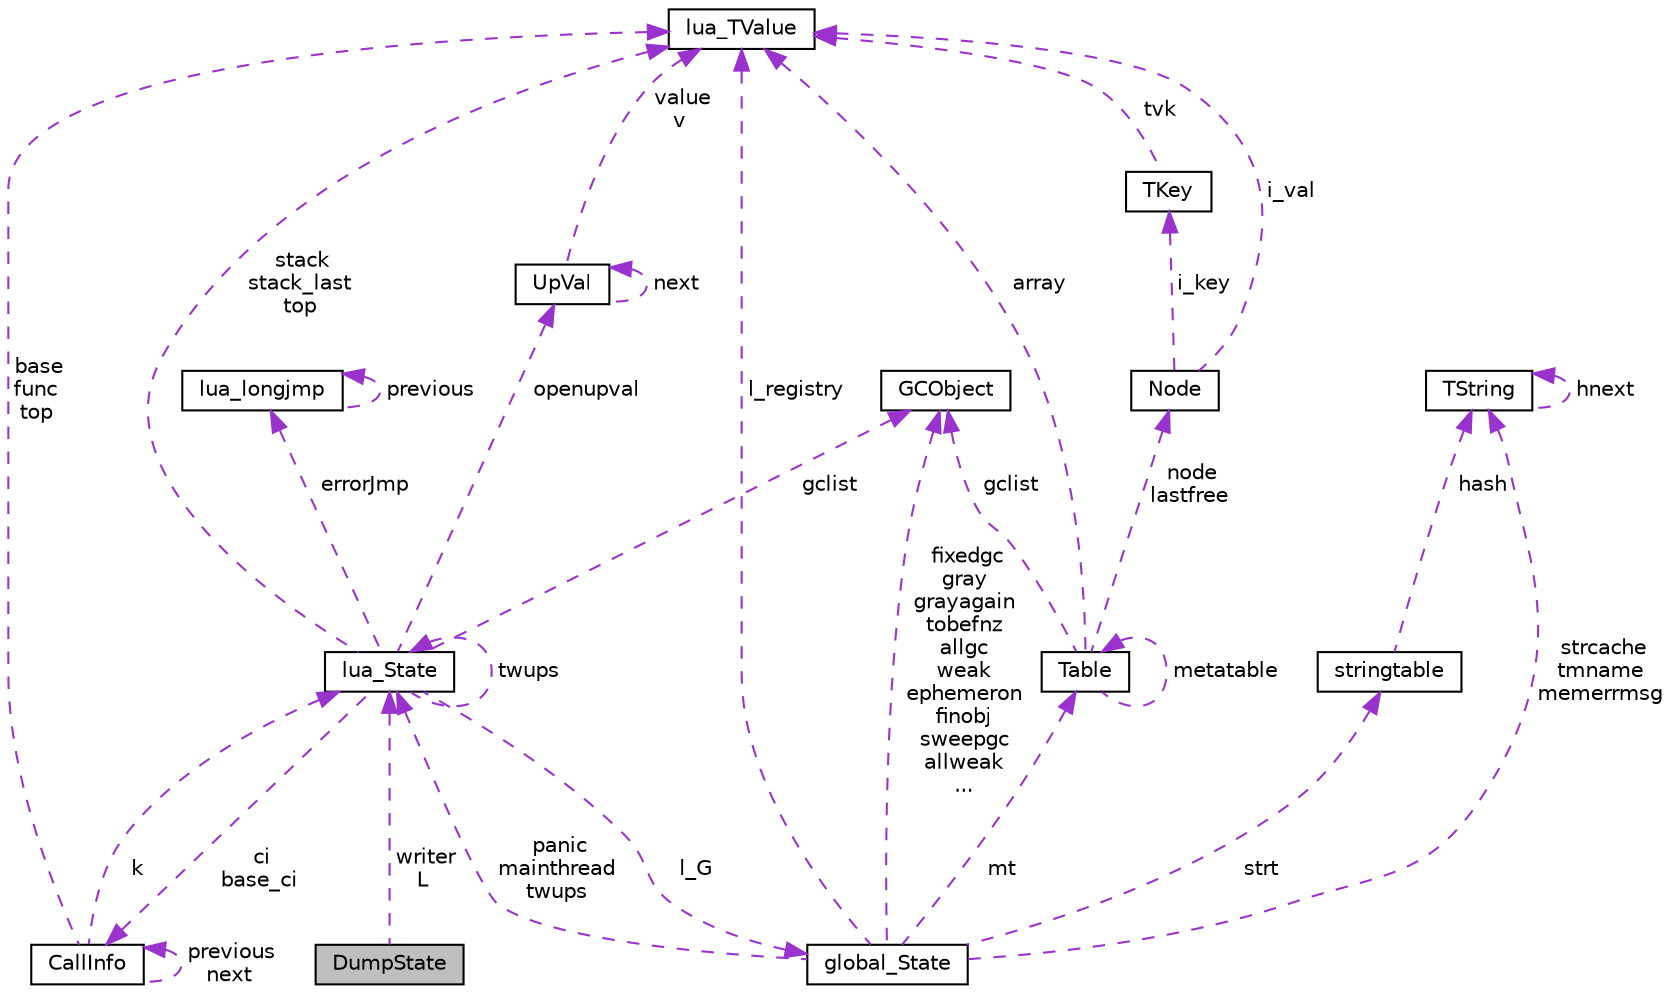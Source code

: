 digraph "DumpState"
{
 // LATEX_PDF_SIZE
  edge [fontname="Helvetica",fontsize="10",labelfontname="Helvetica",labelfontsize="10"];
  node [fontname="Helvetica",fontsize="10",shape=record];
  Node1 [label="DumpState",height=0.2,width=0.4,color="black", fillcolor="grey75", style="filled", fontcolor="black",tooltip=" "];
  Node2 -> Node1 [dir="back",color="darkorchid3",fontsize="10",style="dashed",label=" writer\nL" ,fontname="Helvetica"];
  Node2 [label="lua_State",height=0.2,width=0.4,color="black", fillcolor="white", style="filled",URL="$structlua___state.html",tooltip=" "];
  Node3 -> Node2 [dir="back",color="darkorchid3",fontsize="10",style="dashed",label=" openupval" ,fontname="Helvetica"];
  Node3 [label="UpVal",height=0.2,width=0.4,color="black", fillcolor="white", style="filled",URL="$struct_up_val.html",tooltip=" "];
  Node3 -> Node3 [dir="back",color="darkorchid3",fontsize="10",style="dashed",label=" next" ,fontname="Helvetica"];
  Node4 -> Node3 [dir="back",color="darkorchid3",fontsize="10",style="dashed",label=" value\nv" ,fontname="Helvetica"];
  Node4 [label="lua_TValue",height=0.2,width=0.4,color="black", fillcolor="white", style="filled",URL="$structlua___t_value.html",tooltip=" "];
  Node4 -> Node2 [dir="back",color="darkorchid3",fontsize="10",style="dashed",label=" stack\nstack_last\ntop" ,fontname="Helvetica"];
  Node5 -> Node2 [dir="back",color="darkorchid3",fontsize="10",style="dashed",label=" errorJmp" ,fontname="Helvetica"];
  Node5 [label="lua_longjmp",height=0.2,width=0.4,color="black", fillcolor="white", style="filled",URL="$structlua__longjmp.html",tooltip=" "];
  Node5 -> Node5 [dir="back",color="darkorchid3",fontsize="10",style="dashed",label=" previous" ,fontname="Helvetica"];
  Node6 -> Node2 [dir="back",color="darkorchid3",fontsize="10",style="dashed",label=" l_G" ,fontname="Helvetica"];
  Node6 [label="global_State",height=0.2,width=0.4,color="black", fillcolor="white", style="filled",URL="$structglobal___state.html",tooltip=" "];
  Node4 -> Node6 [dir="back",color="darkorchid3",fontsize="10",style="dashed",label=" l_registry" ,fontname="Helvetica"];
  Node7 -> Node6 [dir="back",color="darkorchid3",fontsize="10",style="dashed",label=" strt" ,fontname="Helvetica"];
  Node7 [label="stringtable",height=0.2,width=0.4,color="black", fillcolor="white", style="filled",URL="$structstringtable.html",tooltip=" "];
  Node8 -> Node7 [dir="back",color="darkorchid3",fontsize="10",style="dashed",label=" hash" ,fontname="Helvetica"];
  Node8 [label="TString",height=0.2,width=0.4,color="black", fillcolor="white", style="filled",URL="$struct_t_string.html",tooltip=" "];
  Node8 -> Node8 [dir="back",color="darkorchid3",fontsize="10",style="dashed",label=" hnext" ,fontname="Helvetica"];
  Node8 -> Node6 [dir="back",color="darkorchid3",fontsize="10",style="dashed",label=" strcache\ntmname\nmemerrmsg" ,fontname="Helvetica"];
  Node9 -> Node6 [dir="back",color="darkorchid3",fontsize="10",style="dashed",label=" mt" ,fontname="Helvetica"];
  Node9 [label="Table",height=0.2,width=0.4,color="black", fillcolor="white", style="filled",URL="$struct_table.html",tooltip=" "];
  Node10 -> Node9 [dir="back",color="darkorchid3",fontsize="10",style="dashed",label=" node\nlastfree" ,fontname="Helvetica"];
  Node10 [label="Node",height=0.2,width=0.4,color="black", fillcolor="white", style="filled",URL="$struct_node.html",tooltip=" "];
  Node4 -> Node10 [dir="back",color="darkorchid3",fontsize="10",style="dashed",label=" i_val" ,fontname="Helvetica"];
  Node11 -> Node10 [dir="back",color="darkorchid3",fontsize="10",style="dashed",label=" i_key" ,fontname="Helvetica"];
  Node11 [label="TKey",height=0.2,width=0.4,color="black", fillcolor="white", style="filled",URL="$union_t_key.html",tooltip=" "];
  Node4 -> Node11 [dir="back",color="darkorchid3",fontsize="10",style="dashed",label=" tvk" ,fontname="Helvetica"];
  Node4 -> Node9 [dir="back",color="darkorchid3",fontsize="10",style="dashed",label=" array" ,fontname="Helvetica"];
  Node9 -> Node9 [dir="back",color="darkorchid3",fontsize="10",style="dashed",label=" metatable" ,fontname="Helvetica"];
  Node12 -> Node9 [dir="back",color="darkorchid3",fontsize="10",style="dashed",label=" gclist" ,fontname="Helvetica"];
  Node12 [label="GCObject",height=0.2,width=0.4,color="black", fillcolor="white", style="filled",URL="$struct_g_c_object.html",tooltip=" "];
  Node12 -> Node6 [dir="back",color="darkorchid3",fontsize="10",style="dashed",label=" fixedgc\ngray\ngrayagain\ntobefnz\nallgc\nweak\nephemeron\nfinobj\nsweepgc\nallweak\n..." ,fontname="Helvetica"];
  Node2 -> Node6 [dir="back",color="darkorchid3",fontsize="10",style="dashed",label=" panic\nmainthread\ntwups" ,fontname="Helvetica"];
  Node12 -> Node2 [dir="back",color="darkorchid3",fontsize="10",style="dashed",label=" gclist" ,fontname="Helvetica"];
  Node2 -> Node2 [dir="back",color="darkorchid3",fontsize="10",style="dashed",label=" twups" ,fontname="Helvetica"];
  Node13 -> Node2 [dir="back",color="darkorchid3",fontsize="10",style="dashed",label=" ci\nbase_ci" ,fontname="Helvetica"];
  Node13 [label="CallInfo",height=0.2,width=0.4,color="black", fillcolor="white", style="filled",URL="$struct_call_info.html",tooltip=" "];
  Node4 -> Node13 [dir="back",color="darkorchid3",fontsize="10",style="dashed",label=" base\nfunc\ntop" ,fontname="Helvetica"];
  Node2 -> Node13 [dir="back",color="darkorchid3",fontsize="10",style="dashed",label=" k" ,fontname="Helvetica"];
  Node13 -> Node13 [dir="back",color="darkorchid3",fontsize="10",style="dashed",label=" previous\nnext" ,fontname="Helvetica"];
}
